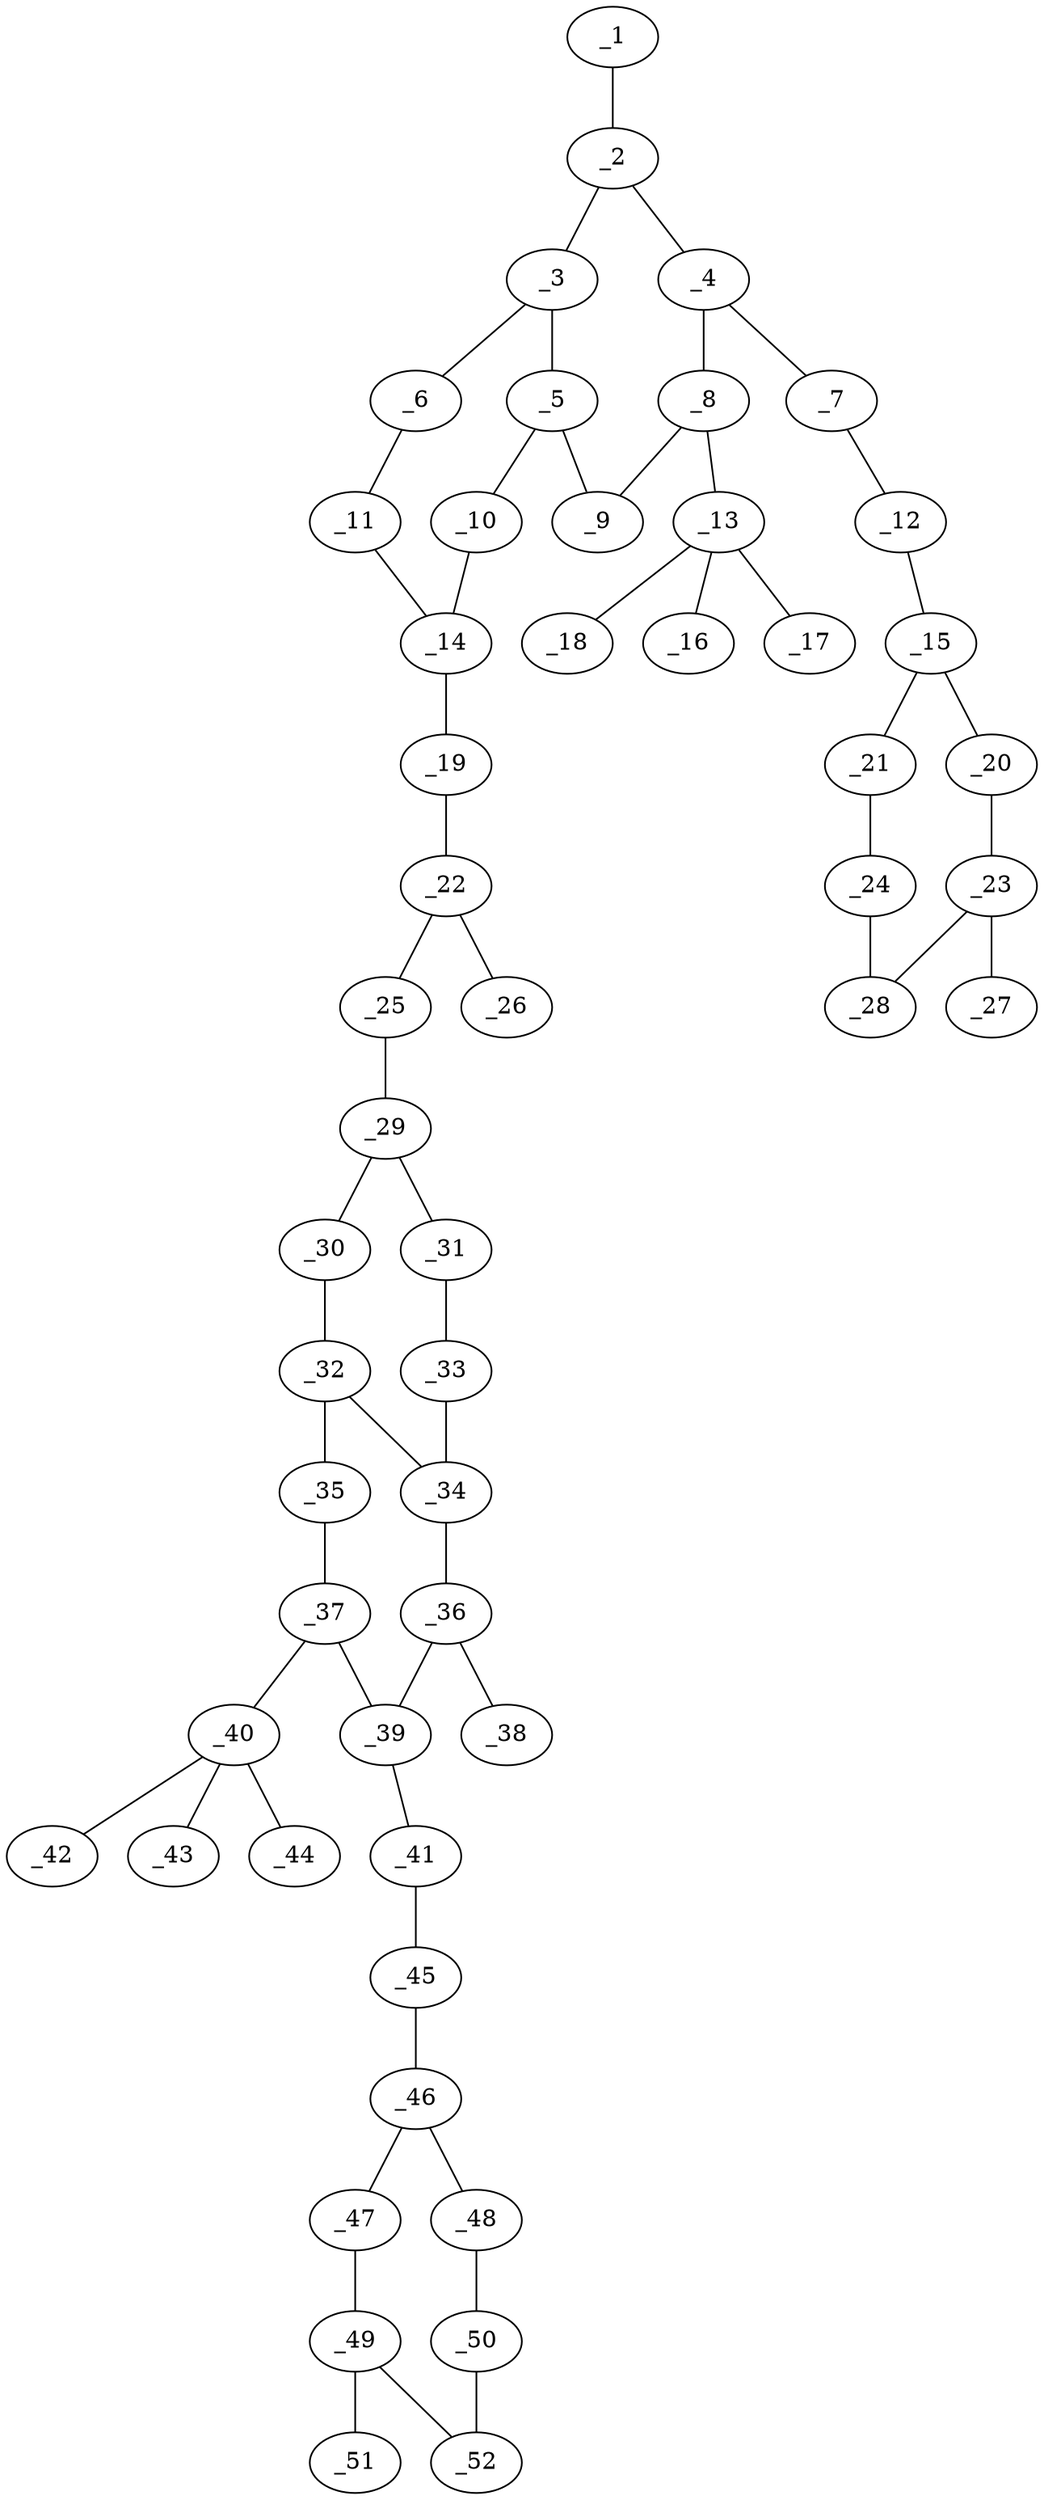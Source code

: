 graph molid47750 {
	_1	 [charge=0,
		chem=2,
		symbol="O  ",
		x="7.1962",
		y="-0.933"];
	_2	 [charge=0,
		chem=1,
		symbol="C  ",
		x="7.1962",
		y="0.067"];
	_1 -- _2	 [valence=1];
	_3	 [charge=0,
		chem=1,
		symbol="C  ",
		x="8.0622",
		y="0.567"];
	_2 -- _3	 [valence=2];
	_4	 [charge=0,
		chem=1,
		symbol="C  ",
		x="6.3301",
		y="0.567"];
	_2 -- _4	 [valence=1];
	_5	 [charge=0,
		chem=1,
		symbol="C  ",
		x="8.0622",
		y="1.567"];
	_3 -- _5	 [valence=1];
	_6	 [charge=0,
		chem=1,
		symbol="C  ",
		x="8.9282",
		y="0.067"];
	_3 -- _6	 [valence=1];
	_7	 [charge=0,
		chem=4,
		symbol="N  ",
		x="5.4641",
		y="0.067"];
	_4 -- _7	 [valence=1];
	_8	 [charge=0,
		chem=1,
		symbol="C  ",
		x="6.3301",
		y="1.567"];
	_4 -- _8	 [valence=2];
	_9	 [charge=0,
		chem=1,
		symbol="C  ",
		x="7.1962",
		y="2.067"];
	_5 -- _9	 [valence=2];
	_10	 [charge=0,
		chem=1,
		symbol="C  ",
		x="8.9282",
		y="2.067"];
	_5 -- _10	 [valence=1];
	_11	 [charge=0,
		chem=1,
		symbol="C  ",
		x="9.7942",
		y="0.567"];
	_6 -- _11	 [valence=2];
	_12	 [charge=0,
		chem=4,
		symbol="N  ",
		x="5.4641",
		y="-0.933"];
	_7 -- _12	 [valence=2];
	_8 -- _9	 [valence=1];
	_13	 [charge=0,
		chem=5,
		symbol="S  ",
		x="5.4641",
		y="2.067"];
	_8 -- _13	 [valence=1];
	_14	 [charge=0,
		chem=1,
		symbol="C  ",
		x="9.7942",
		y="1.567"];
	_10 -- _14	 [valence=2];
	_11 -- _14	 [valence=1];
	_15	 [charge=0,
		chem=1,
		symbol="C  ",
		x="4.5981",
		y="-1.433"];
	_12 -- _15	 [valence=1];
	_16	 [charge=0,
		chem=2,
		symbol="O  ",
		x="4.5981",
		y="2.567"];
	_13 -- _16	 [valence=2];
	_17	 [charge=0,
		chem=2,
		symbol="O  ",
		x="4.9641",
		y="1.201"];
	_13 -- _17	 [valence=2];
	_18	 [charge=0,
		chem=2,
		symbol="O  ",
		x="5.9641",
		y="2.933"];
	_13 -- _18	 [valence=1];
	_19	 [charge=0,
		chem=4,
		symbol="N  ",
		x="10.6603",
		y="2.067"];
	_14 -- _19	 [valence=1];
	_20	 [charge=0,
		chem=1,
		symbol="C  ",
		x="3.7321",
		y="-0.933"];
	_15 -- _20	 [valence=2];
	_21	 [charge=0,
		chem=1,
		symbol="C  ",
		x="4.5981",
		y="-2.433"];
	_15 -- _21	 [valence=1];
	_22	 [charge=0,
		chem=1,
		symbol="C  ",
		x="11.5263",
		y="1.567"];
	_19 -- _22	 [valence=1];
	_23	 [charge=0,
		chem=1,
		symbol="C  ",
		x="2.866",
		y="-1.433"];
	_20 -- _23	 [valence=1];
	_24	 [charge=0,
		chem=1,
		symbol="C  ",
		x="3.732",
		y="-2.933"];
	_21 -- _24	 [valence=2];
	_25	 [charge=0,
		chem=4,
		symbol="N  ",
		x="12.3923",
		y="2.067"];
	_22 -- _25	 [valence=1];
	_26	 [charge=0,
		chem=2,
		symbol="O  ",
		x="11.5263",
		y="0.567"];
	_22 -- _26	 [valence=2];
	_27	 [charge=0,
		chem=4,
		symbol="N  ",
		x=2,
		y="-0.933"];
	_23 -- _27	 [valence=1];
	_28	 [charge=0,
		chem=1,
		symbol="C  ",
		x="2.866",
		y="-2.433"];
	_23 -- _28	 [valence=2];
	_24 -- _28	 [valence=1];
	_29	 [charge=0,
		chem=1,
		symbol="C  ",
		x="13.2583",
		y="1.567"];
	_25 -- _29	 [valence=1];
	_30	 [charge=0,
		chem=1,
		symbol="C  ",
		x="14.1244",
		y="2.067"];
	_29 -- _30	 [valence=2];
	_31	 [charge=0,
		chem=1,
		symbol="C  ",
		x="13.2583",
		y="0.567"];
	_29 -- _31	 [valence=1];
	_32	 [charge=0,
		chem=1,
		symbol="C  ",
		x="14.9904",
		y="1.567"];
	_30 -- _32	 [valence=1];
	_33	 [charge=0,
		chem=1,
		symbol="C  ",
		x="14.1244",
		y="0.067"];
	_31 -- _33	 [valence=2];
	_34	 [charge=0,
		chem=1,
		symbol="C  ",
		x="14.9904",
		y="0.567"];
	_32 -- _34	 [valence=2];
	_35	 [charge=0,
		chem=1,
		symbol="C  ",
		x="15.8564",
		y="2.067"];
	_32 -- _35	 [valence=1];
	_33 -- _34	 [valence=1];
	_36	 [charge=0,
		chem=1,
		symbol="C  ",
		x="15.8564",
		y="0.067"];
	_34 -- _36	 [valence=1];
	_37	 [charge=0,
		chem=1,
		symbol="C  ",
		x="16.7224",
		y="1.567"];
	_35 -- _37	 [valence=2];
	_38	 [charge=0,
		chem=2,
		symbol="O  ",
		x="15.8564",
		y="-0.933"];
	_36 -- _38	 [valence=1];
	_39	 [charge=0,
		chem=1,
		symbol="C  ",
		x="16.7224",
		y="0.567"];
	_36 -- _39	 [valence=2];
	_37 -- _39	 [valence=1];
	_40	 [charge=0,
		chem=5,
		symbol="S  ",
		x="17.5885",
		y="2.067"];
	_37 -- _40	 [valence=1];
	_41	 [charge=0,
		chem=4,
		symbol="N  ",
		x="17.5885",
		y="0.067"];
	_39 -- _41	 [valence=1];
	_42	 [charge=0,
		chem=2,
		symbol="O  ",
		x="18.4545",
		y="2.567"];
	_40 -- _42	 [valence=2];
	_43	 [charge=0,
		chem=2,
		symbol="O  ",
		x="18.0885",
		y="1.2009"];
	_40 -- _43	 [valence=2];
	_44	 [charge=0,
		chem=2,
		symbol="O  ",
		x="17.0885",
		y="2.933"];
	_40 -- _44	 [valence=1];
	_45	 [charge=0,
		chem=4,
		symbol="N  ",
		x="17.5885",
		y="-0.933"];
	_41 -- _45	 [valence=2];
	_46	 [charge=0,
		chem=1,
		symbol="C  ",
		x="18.4545",
		y="-1.433"];
	_45 -- _46	 [valence=1];
	_47	 [charge=0,
		chem=1,
		symbol="C  ",
		x="19.3205",
		y="-0.933"];
	_46 -- _47	 [valence=2];
	_48	 [charge=0,
		chem=1,
		symbol="C  ",
		x="18.4545",
		y="-2.433"];
	_46 -- _48	 [valence=1];
	_49	 [charge=0,
		chem=1,
		symbol="C  ",
		x="20.1865",
		y="-1.433"];
	_47 -- _49	 [valence=1];
	_50	 [charge=0,
		chem=1,
		symbol="C  ",
		x="19.3205",
		y="-2.933"];
	_48 -- _50	 [valence=2];
	_51	 [charge=0,
		chem=4,
		symbol="N  ",
		x="21.0526",
		y="-0.933"];
	_49 -- _51	 [valence=1];
	_52	 [charge=0,
		chem=1,
		symbol="C  ",
		x="20.1865",
		y="-2.433"];
	_49 -- _52	 [valence=2];
	_50 -- _52	 [valence=1];
}
